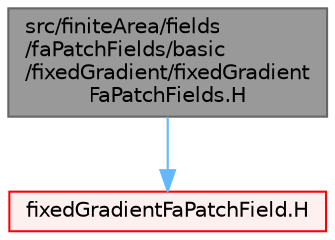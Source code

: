 digraph "src/finiteArea/fields/faPatchFields/basic/fixedGradient/fixedGradientFaPatchFields.H"
{
 // LATEX_PDF_SIZE
  bgcolor="transparent";
  edge [fontname=Helvetica,fontsize=10,labelfontname=Helvetica,labelfontsize=10];
  node [fontname=Helvetica,fontsize=10,shape=box,height=0.2,width=0.4];
  Node1 [id="Node000001",label="src/finiteArea/fields\l/faPatchFields/basic\l/fixedGradient/fixedGradient\lFaPatchFields.H",height=0.2,width=0.4,color="gray40", fillcolor="grey60", style="filled", fontcolor="black",tooltip=" "];
  Node1 -> Node2 [id="edge1_Node000001_Node000002",color="steelblue1",style="solid",tooltip=" "];
  Node2 [id="Node000002",label="fixedGradientFaPatchField.H",height=0.2,width=0.4,color="red", fillcolor="#FFF0F0", style="filled",URL="$fixedGradientFaPatchField_8H.html",tooltip=" "];
}
